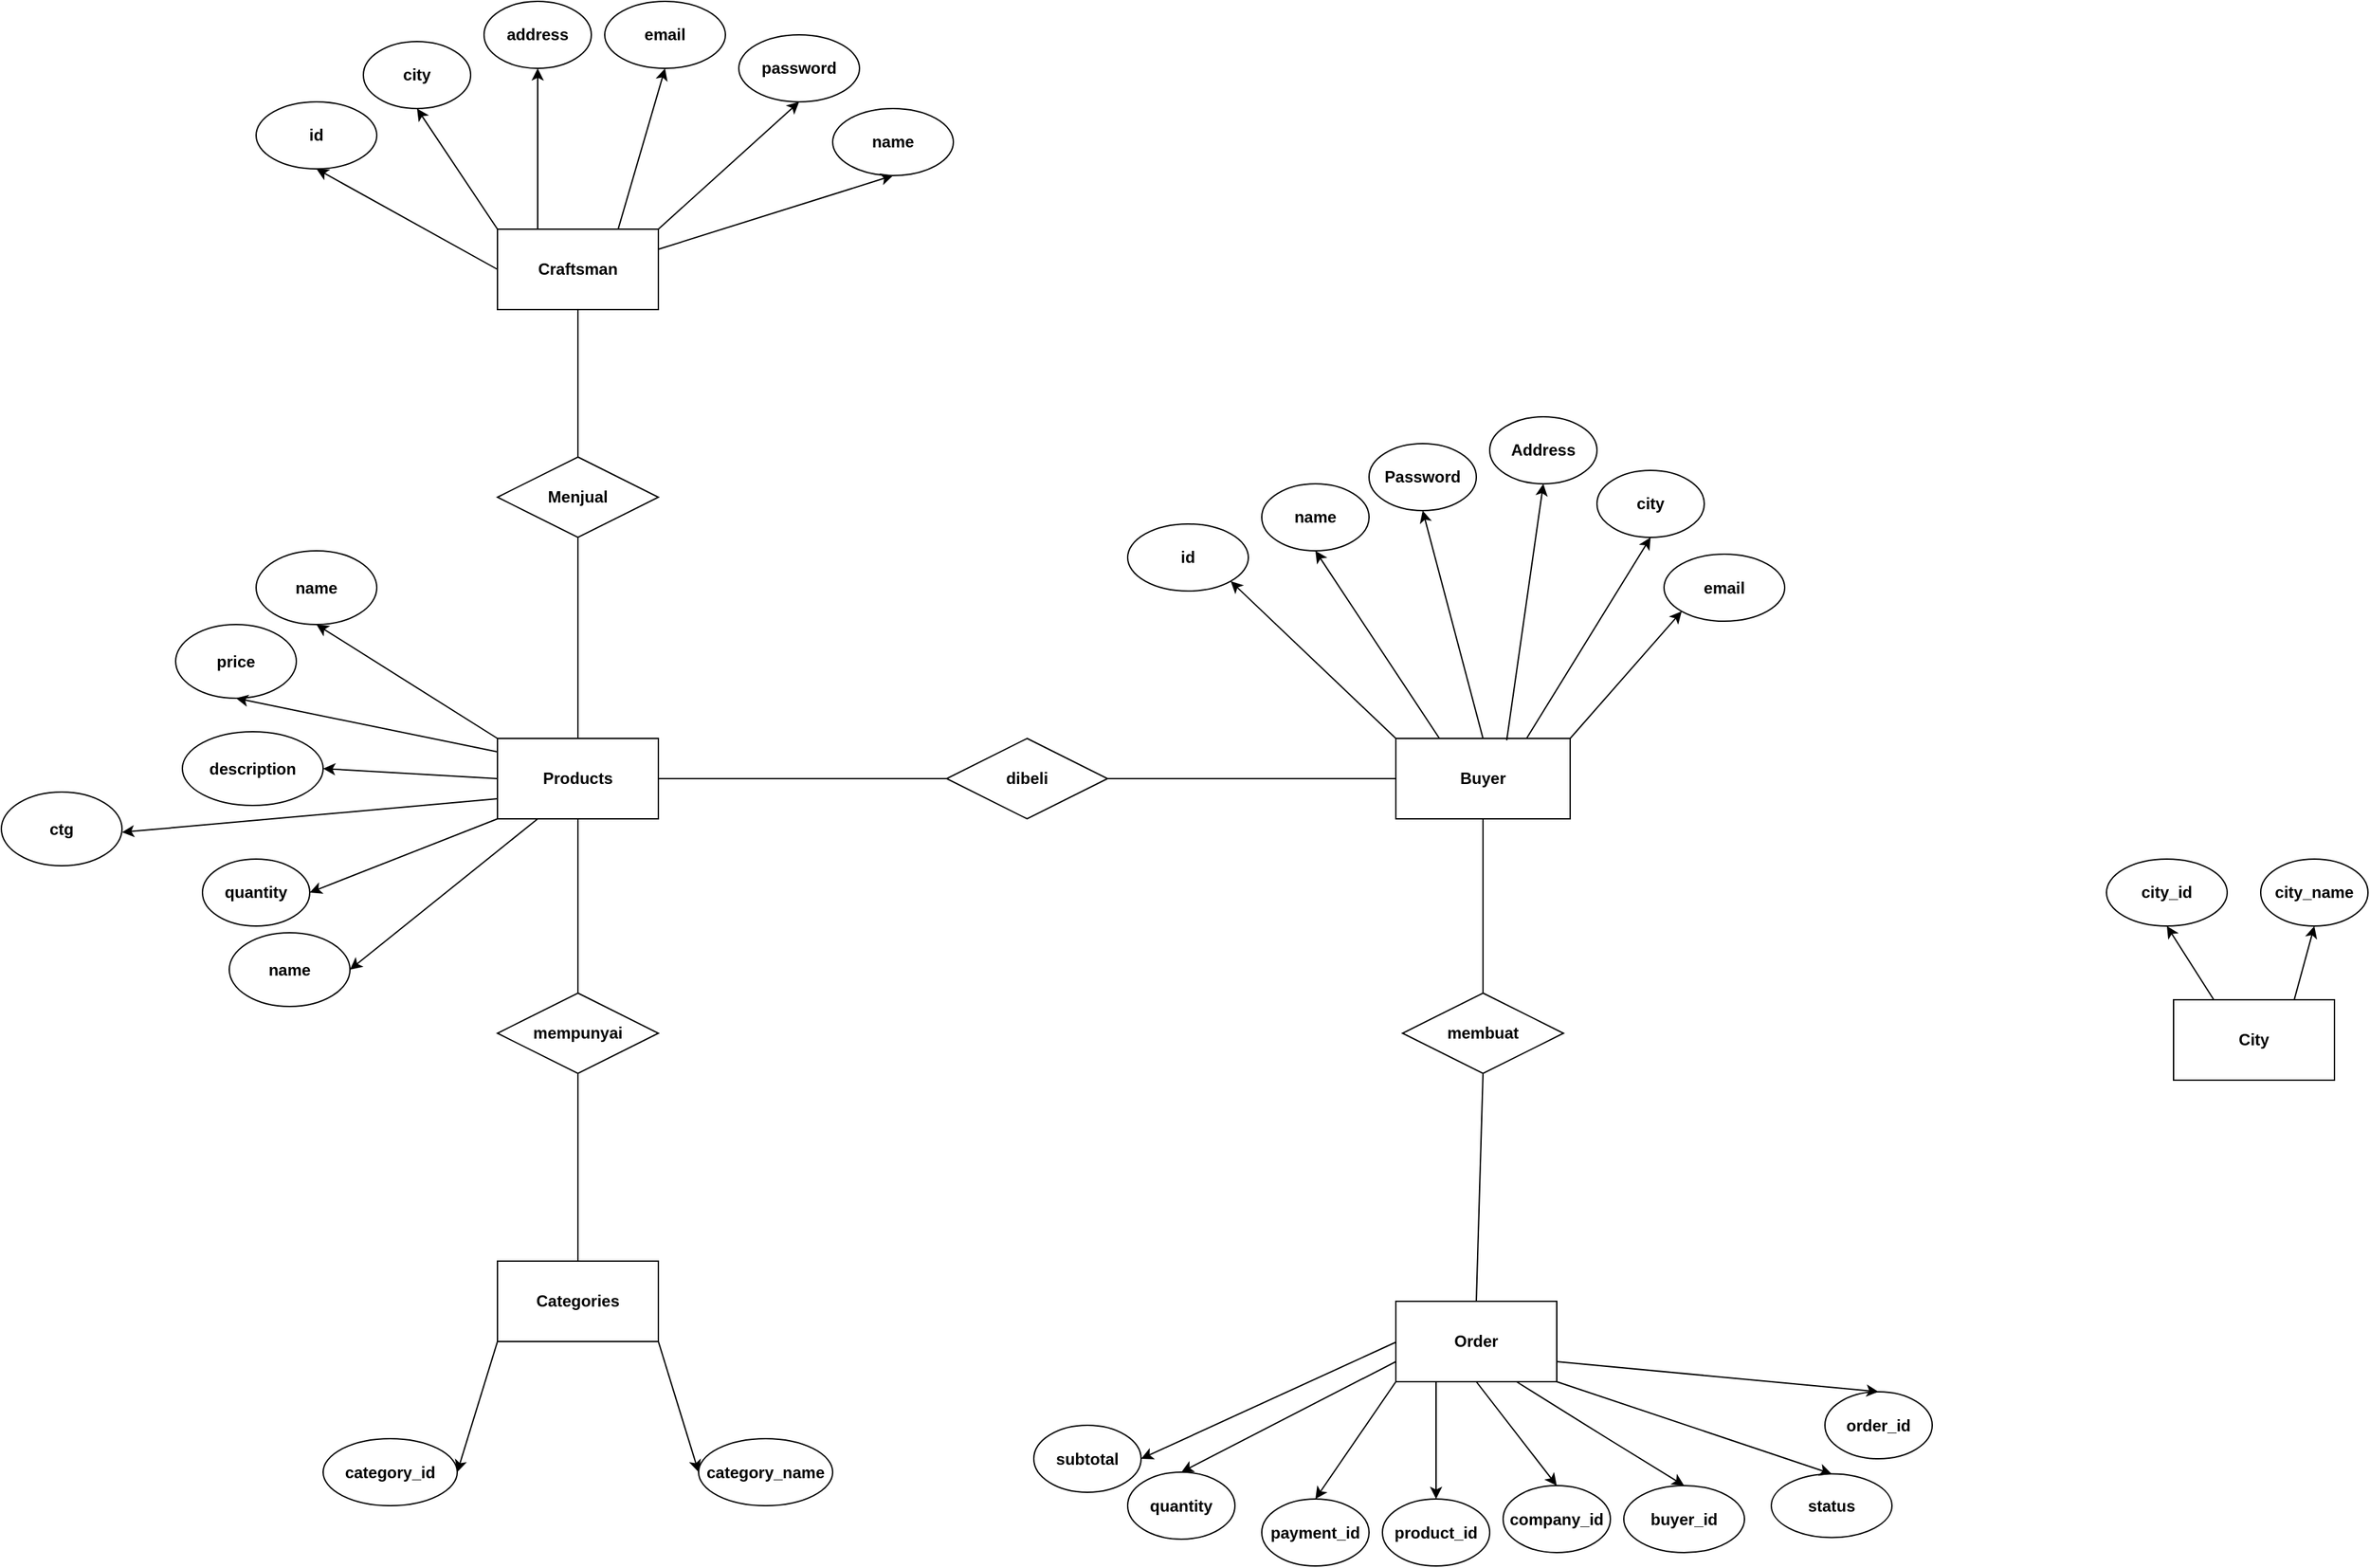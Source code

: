 <mxfile version="21.2.1" type="device" pages="2">
  <diagram id="R2lEEEUBdFMjLlhIrx00" name="Page-1">
    <mxGraphModel dx="2759" dy="1042" grid="1" gridSize="10" guides="1" tooltips="1" connect="1" arrows="1" fold="1" page="1" pageScale="1" pageWidth="850" pageHeight="1100" math="0" shadow="0" extFonts="Permanent Marker^https://fonts.googleapis.com/css?family=Permanent+Marker">
      <root>
        <mxCell id="0" />
        <mxCell id="1" parent="0" />
        <mxCell id="UsVu9b1M6252_gEReIe7-1" value="Buyer" style="rounded=0;whiteSpace=wrap;html=1;fontStyle=1" parent="1" vertex="1">
          <mxGeometry x="760" y="590" width="130" height="60" as="geometry" />
        </mxCell>
        <mxCell id="UsVu9b1M6252_gEReIe7-2" value="Craftsman" style="rounded=0;whiteSpace=wrap;html=1;fontStyle=1" parent="1" vertex="1">
          <mxGeometry x="90" y="210" width="120" height="60" as="geometry" />
        </mxCell>
        <mxCell id="UsVu9b1M6252_gEReIe7-3" value="Categories" style="rounded=0;whiteSpace=wrap;html=1;fontStyle=1" parent="1" vertex="1">
          <mxGeometry x="90" y="980" width="120" height="60" as="geometry" />
        </mxCell>
        <mxCell id="UsVu9b1M6252_gEReIe7-4" value="id" style="ellipse;whiteSpace=wrap;html=1;fontStyle=1" parent="1" vertex="1">
          <mxGeometry x="-90" y="115" width="90" height="50" as="geometry" />
        </mxCell>
        <mxCell id="UsVu9b1M6252_gEReIe7-5" value="city" style="ellipse;whiteSpace=wrap;html=1;fontStyle=1" parent="1" vertex="1">
          <mxGeometry x="-10" y="70" width="80" height="50" as="geometry" />
        </mxCell>
        <mxCell id="UsVu9b1M6252_gEReIe7-6" value="address" style="ellipse;whiteSpace=wrap;html=1;fontStyle=1" parent="1" vertex="1">
          <mxGeometry x="80" y="40" width="80" height="50" as="geometry" />
        </mxCell>
        <mxCell id="UsVu9b1M6252_gEReIe7-7" value="email" style="ellipse;whiteSpace=wrap;html=1;fontStyle=1" parent="1" vertex="1">
          <mxGeometry x="170" y="40" width="90" height="50" as="geometry" />
        </mxCell>
        <mxCell id="UsVu9b1M6252_gEReIe7-8" value="" style="endArrow=classic;html=1;exitX=0;exitY=0.5;exitDx=0;exitDy=0;entryX=0.5;entryY=1;entryDx=0;entryDy=0;fontStyle=1" parent="1" source="UsVu9b1M6252_gEReIe7-2" target="UsVu9b1M6252_gEReIe7-4" edge="1">
          <mxGeometry width="50" height="50" relative="1" as="geometry">
            <mxPoint x="410" y="330" as="sourcePoint" />
            <mxPoint x="460" y="280" as="targetPoint" />
          </mxGeometry>
        </mxCell>
        <mxCell id="UsVu9b1M6252_gEReIe7-10" value="" style="endArrow=classic;html=1;exitX=0;exitY=0;exitDx=0;exitDy=0;entryX=0.5;entryY=1;entryDx=0;entryDy=0;fontStyle=1" parent="1" source="UsVu9b1M6252_gEReIe7-2" target="UsVu9b1M6252_gEReIe7-5" edge="1">
          <mxGeometry width="50" height="50" relative="1" as="geometry">
            <mxPoint x="100" y="220" as="sourcePoint" />
            <mxPoint x="5" y="150" as="targetPoint" />
          </mxGeometry>
        </mxCell>
        <mxCell id="UsVu9b1M6252_gEReIe7-11" value="" style="endArrow=classic;html=1;exitX=0.75;exitY=0;exitDx=0;exitDy=0;entryX=0.5;entryY=1;entryDx=0;entryDy=0;fontStyle=1" parent="1" source="UsVu9b1M6252_gEReIe7-2" target="UsVu9b1M6252_gEReIe7-7" edge="1">
          <mxGeometry width="50" height="50" relative="1" as="geometry">
            <mxPoint x="130" y="220" as="sourcePoint" />
            <mxPoint x="110" y="130" as="targetPoint" />
          </mxGeometry>
        </mxCell>
        <mxCell id="UsVu9b1M6252_gEReIe7-12" value="" style="endArrow=classic;html=1;exitX=0.25;exitY=0;exitDx=0;exitDy=0;entryX=0.5;entryY=1;entryDx=0;entryDy=0;fontStyle=1" parent="1" source="UsVu9b1M6252_gEReIe7-2" target="UsVu9b1M6252_gEReIe7-6" edge="1">
          <mxGeometry width="50" height="50" relative="1" as="geometry">
            <mxPoint x="140" y="230" as="sourcePoint" />
            <mxPoint x="120" y="140" as="targetPoint" />
          </mxGeometry>
        </mxCell>
        <mxCell id="UsVu9b1M6252_gEReIe7-13" value="id" style="ellipse;whiteSpace=wrap;html=1;fontStyle=1" parent="1" vertex="1">
          <mxGeometry x="560" y="430" width="90" height="50" as="geometry" />
        </mxCell>
        <mxCell id="UsVu9b1M6252_gEReIe7-14" value="name" style="ellipse;whiteSpace=wrap;html=1;fontStyle=1" parent="1" vertex="1">
          <mxGeometry x="660" y="400" width="80" height="50" as="geometry" />
        </mxCell>
        <mxCell id="UsVu9b1M6252_gEReIe7-15" value="city" style="ellipse;whiteSpace=wrap;html=1;fontStyle=1" parent="1" vertex="1">
          <mxGeometry x="910" y="390" width="80" height="50" as="geometry" />
        </mxCell>
        <mxCell id="UsVu9b1M6252_gEReIe7-16" value="email" style="ellipse;whiteSpace=wrap;html=1;fontStyle=1" parent="1" vertex="1">
          <mxGeometry x="960" y="452.5" width="90" height="50" as="geometry" />
        </mxCell>
        <mxCell id="UsVu9b1M6252_gEReIe7-17" value="" style="endArrow=classic;html=1;exitX=1;exitY=0;exitDx=0;exitDy=0;entryX=0;entryY=1;entryDx=0;entryDy=0;fontStyle=1" parent="1" source="UsVu9b1M6252_gEReIe7-1" target="UsVu9b1M6252_gEReIe7-16" edge="1">
          <mxGeometry width="50" height="50" relative="1" as="geometry">
            <mxPoint x="620" y="650" as="sourcePoint" />
            <mxPoint x="670" y="600" as="targetPoint" />
          </mxGeometry>
        </mxCell>
        <mxCell id="UsVu9b1M6252_gEReIe7-18" value="" style="endArrow=classic;html=1;exitX=0.75;exitY=0;exitDx=0;exitDy=0;entryX=0.5;entryY=1;entryDx=0;entryDy=0;fontStyle=1" parent="1" source="UsVu9b1M6252_gEReIe7-1" target="UsVu9b1M6252_gEReIe7-15" edge="1">
          <mxGeometry width="50" height="50" relative="1" as="geometry">
            <mxPoint x="630" y="660" as="sourcePoint" />
            <mxPoint x="680" y="610" as="targetPoint" />
          </mxGeometry>
        </mxCell>
        <mxCell id="UsVu9b1M6252_gEReIe7-19" value="" style="endArrow=classic;html=1;exitX=0.25;exitY=0;exitDx=0;exitDy=0;entryX=0.5;entryY=1;entryDx=0;entryDy=0;fontStyle=1" parent="1" source="UsVu9b1M6252_gEReIe7-1" target="UsVu9b1M6252_gEReIe7-14" edge="1">
          <mxGeometry width="50" height="50" relative="1" as="geometry">
            <mxPoint x="640" y="670" as="sourcePoint" />
            <mxPoint x="690" y="620" as="targetPoint" />
          </mxGeometry>
        </mxCell>
        <mxCell id="UsVu9b1M6252_gEReIe7-20" value="" style="endArrow=classic;html=1;exitX=0;exitY=0;exitDx=0;exitDy=0;entryX=1;entryY=1;entryDx=0;entryDy=0;fontStyle=1" parent="1" source="UsVu9b1M6252_gEReIe7-1" target="UsVu9b1M6252_gEReIe7-13" edge="1">
          <mxGeometry width="50" height="50" relative="1" as="geometry">
            <mxPoint x="650" y="680" as="sourcePoint" />
            <mxPoint x="700" y="630" as="targetPoint" />
          </mxGeometry>
        </mxCell>
        <mxCell id="UsVu9b1M6252_gEReIe7-21" value="Menjual" style="rhombus;whiteSpace=wrap;html=1;fontStyle=1" parent="1" vertex="1">
          <mxGeometry x="90" y="380" width="120" height="60" as="geometry" />
        </mxCell>
        <mxCell id="UsVu9b1M6252_gEReIe7-22" value="Order" style="rounded=0;whiteSpace=wrap;html=1;fontStyle=1" parent="1" vertex="1">
          <mxGeometry x="760" y="1010" width="120" height="60" as="geometry" />
        </mxCell>
        <mxCell id="UsVu9b1M6252_gEReIe7-23" value="City" style="rounded=0;whiteSpace=wrap;html=1;fontStyle=1" parent="1" vertex="1">
          <mxGeometry x="1340" y="785" width="120" height="60" as="geometry" />
        </mxCell>
        <mxCell id="UsVu9b1M6252_gEReIe7-24" value="Products" style="rounded=0;whiteSpace=wrap;html=1;fontStyle=1" parent="1" vertex="1">
          <mxGeometry x="90" y="590" width="120" height="60" as="geometry" />
        </mxCell>
        <mxCell id="UsVu9b1M6252_gEReIe7-58" value="category_id" style="ellipse;whiteSpace=wrap;html=1;fontStyle=1" parent="1" vertex="1">
          <mxGeometry x="-40" y="1112.5" width="100" height="50" as="geometry" />
        </mxCell>
        <mxCell id="UsVu9b1M6252_gEReIe7-59" value="product_id" style="ellipse;whiteSpace=wrap;html=1;fontStyle=1" parent="1" vertex="1">
          <mxGeometry x="750" y="1157.5" width="80" height="50" as="geometry" />
        </mxCell>
        <mxCell id="UsVu9b1M6252_gEReIe7-60" value="status" style="ellipse;whiteSpace=wrap;html=1;fontStyle=1" parent="1" vertex="1">
          <mxGeometry x="1040" y="1138.75" width="90" height="47.5" as="geometry" />
        </mxCell>
        <mxCell id="UsVu9b1M6252_gEReIe7-62" value="" style="endArrow=classic;html=1;exitX=0;exitY=1;exitDx=0;exitDy=0;entryX=1;entryY=0.5;entryDx=0;entryDy=0;fontStyle=1" parent="1" source="UsVu9b1M6252_gEReIe7-3" target="UsVu9b1M6252_gEReIe7-58" edge="1">
          <mxGeometry width="50" height="50" relative="1" as="geometry">
            <mxPoint x="435" y="1312.5" as="sourcePoint" />
            <mxPoint x="320" y="1252.5" as="targetPoint" />
          </mxGeometry>
        </mxCell>
        <mxCell id="UsVu9b1M6252_gEReIe7-63" value="" style="endArrow=classic;html=1;exitX=1;exitY=1;exitDx=0;exitDy=0;entryX=0.5;entryY=0;entryDx=0;entryDy=0;fontStyle=1" parent="1" source="UsVu9b1M6252_gEReIe7-22" target="UsVu9b1M6252_gEReIe7-60" edge="1">
          <mxGeometry width="50" height="50" relative="1" as="geometry">
            <mxPoint x="440" y="1070" as="sourcePoint" />
            <mxPoint x="340" y="990" as="targetPoint" />
          </mxGeometry>
        </mxCell>
        <mxCell id="UsVu9b1M6252_gEReIe7-64" value="" style="endArrow=classic;html=1;exitX=0.25;exitY=1;exitDx=0;exitDy=0;entryX=0.5;entryY=0;entryDx=0;entryDy=0;fontStyle=1" parent="1" source="UsVu9b1M6252_gEReIe7-22" target="UsVu9b1M6252_gEReIe7-59" edge="1">
          <mxGeometry width="50" height="50" relative="1" as="geometry">
            <mxPoint x="410" y="1070" as="sourcePoint" />
            <mxPoint x="350" y="1000" as="targetPoint" />
          </mxGeometry>
        </mxCell>
        <mxCell id="UsVu9b1M6252_gEReIe7-65" value="city_id" style="ellipse;whiteSpace=wrap;html=1;fontStyle=1" parent="1" vertex="1">
          <mxGeometry x="1290" y="680" width="90" height="50" as="geometry" />
        </mxCell>
        <mxCell id="UsVu9b1M6252_gEReIe7-66" value="city_name" style="ellipse;whiteSpace=wrap;html=1;fontStyle=1" parent="1" vertex="1">
          <mxGeometry x="1405" y="680" width="80" height="50" as="geometry" />
        </mxCell>
        <mxCell id="UsVu9b1M6252_gEReIe7-67" value="quantity" style="ellipse;whiteSpace=wrap;html=1;fontStyle=1" parent="1" vertex="1">
          <mxGeometry x="-130" y="680" width="80" height="50" as="geometry" />
        </mxCell>
        <mxCell id="UsVu9b1M6252_gEReIe7-68" value="name" style="ellipse;whiteSpace=wrap;html=1;fontStyle=1" parent="1" vertex="1">
          <mxGeometry x="-90" y="450" width="90" height="55" as="geometry" />
        </mxCell>
        <mxCell id="UsVu9b1M6252_gEReIe7-69" value="" style="endArrow=classic;html=1;exitX=0.25;exitY=0;exitDx=0;exitDy=0;entryX=0.5;entryY=1;entryDx=0;entryDy=0;fontStyle=1" parent="1" source="UsVu9b1M6252_gEReIe7-23" target="UsVu9b1M6252_gEReIe7-65" edge="1">
          <mxGeometry width="50" height="50" relative="1" as="geometry">
            <mxPoint x="1560" y="1015" as="sourcePoint" />
            <mxPoint x="1930" y="1085" as="targetPoint" />
          </mxGeometry>
        </mxCell>
        <mxCell id="UsVu9b1M6252_gEReIe7-70" value="" style="endArrow=classic;html=1;exitX=0.75;exitY=0;exitDx=0;exitDy=0;entryX=0.5;entryY=1;entryDx=0;entryDy=0;fontStyle=1" parent="1" source="UsVu9b1M6252_gEReIe7-23" target="UsVu9b1M6252_gEReIe7-66" edge="1">
          <mxGeometry width="50" height="50" relative="1" as="geometry">
            <mxPoint x="1590" y="1015" as="sourcePoint" />
            <mxPoint x="1475" y="955" as="targetPoint" />
          </mxGeometry>
        </mxCell>
        <mxCell id="UsVu9b1M6252_gEReIe7-71" value="" style="endArrow=classic;html=1;exitX=0;exitY=0;exitDx=0;exitDy=0;entryX=0.5;entryY=1;entryDx=0;entryDy=0;fontStyle=1" parent="1" source="UsVu9b1M6252_gEReIe7-24" target="UsVu9b1M6252_gEReIe7-68" edge="1">
          <mxGeometry width="50" height="50" relative="1" as="geometry">
            <mxPoint x="135" y="580" as="sourcePoint" />
            <mxPoint x="35" y="500" as="targetPoint" />
          </mxGeometry>
        </mxCell>
        <mxCell id="UsVu9b1M6252_gEReIe7-72" value="" style="endArrow=classic;html=1;exitX=0;exitY=1;exitDx=0;exitDy=0;entryX=1;entryY=0.5;entryDx=0;entryDy=0;fontStyle=1" parent="1" source="UsVu9b1M6252_gEReIe7-24" target="UsVu9b1M6252_gEReIe7-67" edge="1">
          <mxGeometry width="50" height="50" relative="1" as="geometry">
            <mxPoint x="105" y="580" as="sourcePoint" />
            <mxPoint x="45" y="510" as="targetPoint" />
          </mxGeometry>
        </mxCell>
        <mxCell id="UsVu9b1M6252_gEReIe7-73" value="buyer_id" style="ellipse;whiteSpace=wrap;html=1;fontStyle=1" parent="1" vertex="1">
          <mxGeometry x="930" y="1147.5" width="90" height="50" as="geometry" />
        </mxCell>
        <mxCell id="UsVu9b1M6252_gEReIe7-74" value="company_id" style="ellipse;whiteSpace=wrap;html=1;fontStyle=1" parent="1" vertex="1">
          <mxGeometry x="840" y="1147.5" width="80" height="50" as="geometry" />
        </mxCell>
        <mxCell id="UsVu9b1M6252_gEReIe7-75" value="order_id" style="ellipse;whiteSpace=wrap;html=1;fontStyle=1" parent="1" vertex="1">
          <mxGeometry x="1080" y="1077.5" width="80" height="50" as="geometry" />
        </mxCell>
        <mxCell id="UsVu9b1M6252_gEReIe7-77" value="" style="endArrow=classic;html=1;exitX=0.75;exitY=1;exitDx=0;exitDy=0;entryX=0.5;entryY=0;entryDx=0;entryDy=0;fontStyle=1" parent="1" source="UsVu9b1M6252_gEReIe7-22" target="UsVu9b1M6252_gEReIe7-73" edge="1">
          <mxGeometry width="50" height="50" relative="1" as="geometry">
            <mxPoint x="900" y="930" as="sourcePoint" />
            <mxPoint x="1270" y="1000" as="targetPoint" />
            <Array as="points">
              <mxPoint x="910" y="1107.5" />
            </Array>
          </mxGeometry>
        </mxCell>
        <mxCell id="UsVu9b1M6252_gEReIe7-78" value="" style="endArrow=classic;html=1;exitX=0.5;exitY=1;exitDx=0;exitDy=0;entryX=0.5;entryY=0;entryDx=0;entryDy=0;fontStyle=1" parent="1" source="UsVu9b1M6252_gEReIe7-22" target="UsVu9b1M6252_gEReIe7-74" edge="1">
          <mxGeometry width="50" height="50" relative="1" as="geometry">
            <mxPoint x="800" y="1270" as="sourcePoint" />
            <mxPoint x="685" y="1210" as="targetPoint" />
          </mxGeometry>
        </mxCell>
        <mxCell id="UsVu9b1M6252_gEReIe7-80" value="" style="endArrow=classic;html=1;exitX=1;exitY=0.75;exitDx=0;exitDy=0;entryX=0.5;entryY=0;entryDx=0;entryDy=0;fontStyle=1" parent="1" source="UsVu9b1M6252_gEReIe7-22" target="UsVu9b1M6252_gEReIe7-75" edge="1">
          <mxGeometry width="50" height="50" relative="1" as="geometry">
            <mxPoint x="860" y="1270" as="sourcePoint" />
            <mxPoint x="800" y="1200" as="targetPoint" />
          </mxGeometry>
        </mxCell>
        <mxCell id="UsVu9b1M6252_gEReIe7-83" value="dibeli" style="rhombus;whiteSpace=wrap;html=1;fontStyle=1" parent="1" vertex="1">
          <mxGeometry x="425" y="590" width="120" height="60" as="geometry" />
        </mxCell>
        <mxCell id="UsVu9b1M6252_gEReIe7-85" value="description" style="ellipse;whiteSpace=wrap;html=1;fontStyle=1" parent="1" vertex="1">
          <mxGeometry x="-145" y="585" width="105" height="55" as="geometry" />
        </mxCell>
        <mxCell id="UsVu9b1M6252_gEReIe7-86" value="" style="endArrow=classic;html=1;exitX=0;exitY=0.5;exitDx=0;exitDy=0;entryX=1;entryY=0.5;entryDx=0;entryDy=0;fontStyle=1" parent="1" source="UsVu9b1M6252_gEReIe7-24" target="UsVu9b1M6252_gEReIe7-85" edge="1">
          <mxGeometry width="50" height="50" relative="1" as="geometry">
            <mxPoint x="90" y="555" as="sourcePoint" />
            <mxPoint x="-15" y="475" as="targetPoint" />
          </mxGeometry>
        </mxCell>
        <mxCell id="UsVu9b1M6252_gEReIe7-87" value="" style="endArrow=none;html=1;exitX=0.5;exitY=0;exitDx=0;exitDy=0;entryX=0.5;entryY=1;entryDx=0;entryDy=0;fontStyle=1" parent="1" source="UsVu9b1M6252_gEReIe7-21" target="UsVu9b1M6252_gEReIe7-2" edge="1">
          <mxGeometry width="50" height="50" relative="1" as="geometry">
            <mxPoint x="90" y="350" as="sourcePoint" />
            <mxPoint x="140" y="300" as="targetPoint" />
          </mxGeometry>
        </mxCell>
        <mxCell id="UsVu9b1M6252_gEReIe7-89" value="" style="endArrow=none;html=1;exitX=0.5;exitY=0;exitDx=0;exitDy=0;entryX=0.5;entryY=1;entryDx=0;entryDy=0;fontStyle=1" parent="1" source="UsVu9b1M6252_gEReIe7-24" target="UsVu9b1M6252_gEReIe7-21" edge="1">
          <mxGeometry width="50" height="50" relative="1" as="geometry">
            <mxPoint x="160" y="390" as="sourcePoint" />
            <mxPoint x="160" y="280" as="targetPoint" />
          </mxGeometry>
        </mxCell>
        <mxCell id="UsVu9b1M6252_gEReIe7-90" value="" style="endArrow=none;html=1;entryX=1;entryY=0.5;entryDx=0;entryDy=0;exitX=0;exitY=0.5;exitDx=0;exitDy=0;fontStyle=1" parent="1" source="UsVu9b1M6252_gEReIe7-1" target="UsVu9b1M6252_gEReIe7-83" edge="1">
          <mxGeometry width="50" height="50" relative="1" as="geometry">
            <mxPoint x="210" y="540" as="sourcePoint" />
            <mxPoint x="610" y="620" as="targetPoint" />
          </mxGeometry>
        </mxCell>
        <mxCell id="UsVu9b1M6252_gEReIe7-91" value="" style="endArrow=none;html=1;exitX=1;exitY=0.5;exitDx=0;exitDy=0;entryX=0;entryY=0.5;entryDx=0;entryDy=0;fontStyle=1" parent="1" source="UsVu9b1M6252_gEReIe7-24" target="UsVu9b1M6252_gEReIe7-83" edge="1">
          <mxGeometry width="50" height="50" relative="1" as="geometry">
            <mxPoint x="70" y="550" as="sourcePoint" />
            <mxPoint x="120" y="500" as="targetPoint" />
          </mxGeometry>
        </mxCell>
        <mxCell id="UsVu9b1M6252_gEReIe7-93" value="Address" style="ellipse;whiteSpace=wrap;html=1;fontStyle=1" parent="1" vertex="1">
          <mxGeometry x="830" y="350" width="80" height="50" as="geometry" />
        </mxCell>
        <mxCell id="UsVu9b1M6252_gEReIe7-94" value="" style="endArrow=classic;html=1;exitX=0.636;exitY=0.024;exitDx=0;exitDy=0;entryX=0.5;entryY=1;entryDx=0;entryDy=0;exitPerimeter=0;fontStyle=1" parent="1" source="UsVu9b1M6252_gEReIe7-1" target="UsVu9b1M6252_gEReIe7-93" edge="1">
          <mxGeometry width="50" height="50" relative="1" as="geometry">
            <mxPoint x="867.5" y="600" as="sourcePoint" />
            <mxPoint x="690" y="620" as="targetPoint" />
          </mxGeometry>
        </mxCell>
        <mxCell id="UsVu9b1M6252_gEReIe7-95" value="Password" style="ellipse;whiteSpace=wrap;html=1;fontStyle=1" parent="1" vertex="1">
          <mxGeometry x="740" y="370" width="80" height="50" as="geometry" />
        </mxCell>
        <mxCell id="UsVu9b1M6252_gEReIe7-96" value="" style="endArrow=classic;html=1;exitX=0.5;exitY=0;exitDx=0;exitDy=0;entryX=0.5;entryY=1;entryDx=0;entryDy=0;fontStyle=1" parent="1" source="UsVu9b1M6252_gEReIe7-1" target="UsVu9b1M6252_gEReIe7-95" edge="1">
          <mxGeometry width="50" height="50" relative="1" as="geometry">
            <mxPoint x="810" y="570" as="sourcePoint" />
            <mxPoint x="630" y="520" as="targetPoint" />
          </mxGeometry>
        </mxCell>
        <mxCell id="UsVu9b1M6252_gEReIe7-97" value="category_name" style="ellipse;whiteSpace=wrap;html=1;fontStyle=1" parent="1" vertex="1">
          <mxGeometry x="240" y="1112.5" width="100" height="50" as="geometry" />
        </mxCell>
        <mxCell id="UsVu9b1M6252_gEReIe7-98" value="" style="endArrow=classic;html=1;exitX=1;exitY=1;exitDx=0;exitDy=0;entryX=0;entryY=0.5;entryDx=0;entryDy=0;fontStyle=1" parent="1" source="UsVu9b1M6252_gEReIe7-3" target="UsVu9b1M6252_gEReIe7-97" edge="1">
          <mxGeometry width="50" height="50" relative="1" as="geometry">
            <mxPoint x="300" y="1007.5" as="sourcePoint" />
            <mxPoint x="405" y="917.5" as="targetPoint" />
          </mxGeometry>
        </mxCell>
        <mxCell id="UsVu9b1M6252_gEReIe7-99" value="price" style="ellipse;whiteSpace=wrap;html=1;fontStyle=1" parent="1" vertex="1">
          <mxGeometry x="-150" y="505" width="90" height="55" as="geometry" />
        </mxCell>
        <mxCell id="UsVu9b1M6252_gEReIe7-100" value="" style="endArrow=classic;html=1;entryX=0.5;entryY=1;entryDx=0;entryDy=0;fontStyle=1" parent="1" target="UsVu9b1M6252_gEReIe7-99" edge="1">
          <mxGeometry width="50" height="50" relative="1" as="geometry">
            <mxPoint x="90" y="600" as="sourcePoint" />
            <mxPoint x="45" y="510" as="targetPoint" />
          </mxGeometry>
        </mxCell>
        <mxCell id="UsVu9b1M6252_gEReIe7-101" value="name" style="ellipse;whiteSpace=wrap;html=1;fontStyle=1" parent="1" vertex="1">
          <mxGeometry x="-110" y="735" width="90" height="55" as="geometry" />
        </mxCell>
        <mxCell id="UsVu9b1M6252_gEReIe7-102" value="" style="endArrow=classic;html=1;exitX=0.25;exitY=1;exitDx=0;exitDy=0;entryX=1;entryY=0.5;entryDx=0;entryDy=0;fontStyle=1" parent="1" source="UsVu9b1M6252_gEReIe7-24" target="UsVu9b1M6252_gEReIe7-101" edge="1">
          <mxGeometry width="50" height="50" relative="1" as="geometry">
            <mxPoint x="70" y="840" as="sourcePoint" />
            <mxPoint x="15" y="750" as="targetPoint" />
          </mxGeometry>
        </mxCell>
        <mxCell id="UsVu9b1M6252_gEReIe7-103" value="ctg" style="ellipse;whiteSpace=wrap;html=1;fontStyle=1" parent="1" vertex="1">
          <mxGeometry x="-280" y="630" width="90" height="55" as="geometry" />
        </mxCell>
        <mxCell id="UsVu9b1M6252_gEReIe7-104" value="" style="endArrow=classic;html=1;exitX=0;exitY=0.75;exitDx=0;exitDy=0;fontStyle=1" parent="1" source="UsVu9b1M6252_gEReIe7-24" edge="1">
          <mxGeometry width="50" height="50" relative="1" as="geometry">
            <mxPoint x="100" y="600" as="sourcePoint" />
            <mxPoint x="-190" y="660" as="targetPoint" />
          </mxGeometry>
        </mxCell>
        <mxCell id="UsVu9b1M6252_gEReIe7-105" value="payment_id" style="ellipse;whiteSpace=wrap;html=1;fontStyle=1" parent="1" vertex="1">
          <mxGeometry x="660" y="1157.5" width="80" height="50" as="geometry" />
        </mxCell>
        <mxCell id="UsVu9b1M6252_gEReIe7-106" value="" style="endArrow=classic;html=1;entryX=0.5;entryY=0;entryDx=0;entryDy=0;exitX=0;exitY=1;exitDx=0;exitDy=0;fontStyle=1" parent="1" source="UsVu9b1M6252_gEReIe7-22" target="UsVu9b1M6252_gEReIe7-105" edge="1">
          <mxGeometry width="50" height="50" relative="1" as="geometry">
            <mxPoint x="760" y="1020" as="sourcePoint" />
            <mxPoint x="360" y="1010" as="targetPoint" />
          </mxGeometry>
        </mxCell>
        <mxCell id="UsVu9b1M6252_gEReIe7-107" value="quantity" style="ellipse;whiteSpace=wrap;html=1;fontStyle=1" parent="1" vertex="1">
          <mxGeometry x="560" y="1137.5" width="80" height="50" as="geometry" />
        </mxCell>
        <mxCell id="UsVu9b1M6252_gEReIe7-108" value="" style="endArrow=classic;html=1;entryX=0.5;entryY=0;entryDx=0;entryDy=0;exitX=0;exitY=0.75;exitDx=0;exitDy=0;fontStyle=1" parent="1" source="UsVu9b1M6252_gEReIe7-22" target="UsVu9b1M6252_gEReIe7-107" edge="1">
          <mxGeometry width="50" height="50" relative="1" as="geometry">
            <mxPoint x="760" y="1030" as="sourcePoint" />
            <mxPoint x="370" y="1020" as="targetPoint" />
          </mxGeometry>
        </mxCell>
        <mxCell id="UsVu9b1M6252_gEReIe7-109" value="subtotal" style="ellipse;whiteSpace=wrap;html=1;fontStyle=1" parent="1" vertex="1">
          <mxGeometry x="490" y="1102.5" width="80" height="50" as="geometry" />
        </mxCell>
        <mxCell id="UsVu9b1M6252_gEReIe7-110" value="" style="endArrow=classic;html=1;entryX=1;entryY=0.5;entryDx=0;entryDy=0;entryPerimeter=0;fontStyle=1" parent="1" target="UsVu9b1M6252_gEReIe7-109" edge="1">
          <mxGeometry width="50" height="50" relative="1" as="geometry">
            <mxPoint x="760" y="1040.5" as="sourcePoint" />
            <mxPoint x="380" y="1030" as="targetPoint" />
          </mxGeometry>
        </mxCell>
        <mxCell id="UsVu9b1M6252_gEReIe7-111" value="name" style="ellipse;whiteSpace=wrap;html=1;fontStyle=1" parent="1" vertex="1">
          <mxGeometry x="340" y="120" width="90" height="50" as="geometry" />
        </mxCell>
        <mxCell id="UsVu9b1M6252_gEReIe7-112" value="" style="endArrow=classic;html=1;exitX=1;exitY=0.25;exitDx=0;exitDy=0;entryX=0.5;entryY=1;entryDx=0;entryDy=0;fontStyle=1" parent="1" source="UsVu9b1M6252_gEReIe7-2" target="UsVu9b1M6252_gEReIe7-111" edge="1">
          <mxGeometry width="50" height="50" relative="1" as="geometry">
            <mxPoint x="190" y="220" as="sourcePoint" />
            <mxPoint x="120" y="140" as="targetPoint" />
          </mxGeometry>
        </mxCell>
        <mxCell id="UsVu9b1M6252_gEReIe7-113" value="password" style="ellipse;whiteSpace=wrap;html=1;fontStyle=1" parent="1" vertex="1">
          <mxGeometry x="270" y="65" width="90" height="50" as="geometry" />
        </mxCell>
        <mxCell id="UsVu9b1M6252_gEReIe7-114" value="" style="endArrow=classic;html=1;exitX=1;exitY=0;exitDx=0;exitDy=0;entryX=0.5;entryY=1;entryDx=0;entryDy=0;fontStyle=1" parent="1" source="UsVu9b1M6252_gEReIe7-2" target="UsVu9b1M6252_gEReIe7-113" edge="1">
          <mxGeometry width="50" height="50" relative="1" as="geometry">
            <mxPoint x="290" y="215" as="sourcePoint" />
            <mxPoint x="210" y="155" as="targetPoint" />
          </mxGeometry>
        </mxCell>
        <mxCell id="UsVu9b1M6252_gEReIe7-116" value="" style="endArrow=none;html=1;exitX=0.5;exitY=0;exitDx=0;exitDy=0;entryX=0.5;entryY=1;entryDx=0;entryDy=0;fontStyle=1" parent="1" source="UsVu9b1M6252_gEReIe7-3" target="UsVu9b1M6252_gEReIe7-117" edge="1">
          <mxGeometry width="50" height="50" relative="1" as="geometry">
            <mxPoint x="160" y="600" as="sourcePoint" />
            <mxPoint x="150" y="850" as="targetPoint" />
          </mxGeometry>
        </mxCell>
        <mxCell id="UsVu9b1M6252_gEReIe7-117" value="mempunyai" style="rhombus;whiteSpace=wrap;html=1;fontStyle=1" parent="1" vertex="1">
          <mxGeometry x="90" y="780" width="120" height="60" as="geometry" />
        </mxCell>
        <mxCell id="UsVu9b1M6252_gEReIe7-118" value="" style="endArrow=none;html=1;exitX=0.5;exitY=0;exitDx=0;exitDy=0;entryX=0.5;entryY=1;entryDx=0;entryDy=0;fontStyle=1" parent="1" source="UsVu9b1M6252_gEReIe7-117" target="UsVu9b1M6252_gEReIe7-24" edge="1">
          <mxGeometry width="50" height="50" relative="1" as="geometry">
            <mxPoint x="160" y="990" as="sourcePoint" />
            <mxPoint x="160" y="850" as="targetPoint" />
          </mxGeometry>
        </mxCell>
        <mxCell id="UsVu9b1M6252_gEReIe7-119" value="membuat" style="rhombus;whiteSpace=wrap;html=1;fontStyle=1" parent="1" vertex="1">
          <mxGeometry x="765" y="780" width="120" height="60" as="geometry" />
        </mxCell>
        <mxCell id="UsVu9b1M6252_gEReIe7-120" value="" style="endArrow=none;html=1;exitX=0.5;exitY=0;exitDx=0;exitDy=0;entryX=0.5;entryY=1;entryDx=0;entryDy=0;fontStyle=1" parent="1" source="UsVu9b1M6252_gEReIe7-119" target="UsVu9b1M6252_gEReIe7-1" edge="1">
          <mxGeometry width="50" height="50" relative="1" as="geometry">
            <mxPoint x="310" y="600" as="sourcePoint" />
            <mxPoint x="310" y="450" as="targetPoint" />
          </mxGeometry>
        </mxCell>
        <mxCell id="UsVu9b1M6252_gEReIe7-121" value="" style="endArrow=none;html=1;entryX=0.5;entryY=1;entryDx=0;entryDy=0;exitX=0.5;exitY=0;exitDx=0;exitDy=0;fontStyle=1" parent="1" source="UsVu9b1M6252_gEReIe7-22" target="UsVu9b1M6252_gEReIe7-119" edge="1">
          <mxGeometry width="50" height="50" relative="1" as="geometry">
            <mxPoint x="770" y="630" as="sourcePoint" />
            <mxPoint x="470" y="630" as="targetPoint" />
          </mxGeometry>
        </mxCell>
      </root>
    </mxGraphModel>
  </diagram>
  <diagram name="Copy of Page-1" id="gRyyfrlhP9nJFZOAsIyS">
    <mxGraphModel dx="3410" dy="1460" grid="1" gridSize="10" guides="1" tooltips="1" connect="1" arrows="1" fold="1" page="1" pageScale="1" pageWidth="850" pageHeight="1100" math="0" shadow="0" extFonts="Permanent Marker^https://fonts.googleapis.com/css?family=Permanent+Marker">
      <root>
        <mxCell id="FTixMd0hW5arpMdyL_Ps-0" />
        <mxCell id="FTixMd0hW5arpMdyL_Ps-1" parent="FTixMd0hW5arpMdyL_Ps-0" />
        <mxCell id="FTixMd0hW5arpMdyL_Ps-2" value="Buyer" style="rounded=0;whiteSpace=wrap;html=1;" vertex="1" parent="FTixMd0hW5arpMdyL_Ps-1">
          <mxGeometry x="760" y="590" width="130" height="60" as="geometry" />
        </mxCell>
        <mxCell id="FTixMd0hW5arpMdyL_Ps-3" value="Craftsman" style="rounded=0;whiteSpace=wrap;html=1;" vertex="1" parent="FTixMd0hW5arpMdyL_Ps-1">
          <mxGeometry x="90" y="210" width="120" height="60" as="geometry" />
        </mxCell>
        <mxCell id="FTixMd0hW5arpMdyL_Ps-4" value="Categories" style="rounded=0;whiteSpace=wrap;html=1;" vertex="1" parent="FTixMd0hW5arpMdyL_Ps-1">
          <mxGeometry x="90" y="980" width="120" height="60" as="geometry" />
        </mxCell>
        <mxCell id="FTixMd0hW5arpMdyL_Ps-5" value="id" style="ellipse;whiteSpace=wrap;html=1;" vertex="1" parent="FTixMd0hW5arpMdyL_Ps-1">
          <mxGeometry x="-90" y="115" width="90" height="50" as="geometry" />
        </mxCell>
        <mxCell id="FTixMd0hW5arpMdyL_Ps-6" value="city" style="ellipse;whiteSpace=wrap;html=1;" vertex="1" parent="FTixMd0hW5arpMdyL_Ps-1">
          <mxGeometry x="-10" y="70" width="80" height="50" as="geometry" />
        </mxCell>
        <mxCell id="FTixMd0hW5arpMdyL_Ps-7" value="address" style="ellipse;whiteSpace=wrap;html=1;" vertex="1" parent="FTixMd0hW5arpMdyL_Ps-1">
          <mxGeometry x="80" y="40" width="80" height="50" as="geometry" />
        </mxCell>
        <mxCell id="FTixMd0hW5arpMdyL_Ps-8" value="email" style="ellipse;whiteSpace=wrap;html=1;" vertex="1" parent="FTixMd0hW5arpMdyL_Ps-1">
          <mxGeometry x="170" y="40" width="90" height="50" as="geometry" />
        </mxCell>
        <mxCell id="FTixMd0hW5arpMdyL_Ps-9" value="" style="endArrow=classic;html=1;exitX=0;exitY=0.5;exitDx=0;exitDy=0;entryX=0.5;entryY=1;entryDx=0;entryDy=0;" edge="1" parent="FTixMd0hW5arpMdyL_Ps-1" source="FTixMd0hW5arpMdyL_Ps-3" target="FTixMd0hW5arpMdyL_Ps-5">
          <mxGeometry width="50" height="50" relative="1" as="geometry">
            <mxPoint x="410" y="330" as="sourcePoint" />
            <mxPoint x="460" y="280" as="targetPoint" />
          </mxGeometry>
        </mxCell>
        <mxCell id="FTixMd0hW5arpMdyL_Ps-10" value="" style="endArrow=classic;html=1;exitX=0;exitY=0;exitDx=0;exitDy=0;entryX=0.5;entryY=1;entryDx=0;entryDy=0;" edge="1" parent="FTixMd0hW5arpMdyL_Ps-1" source="FTixMd0hW5arpMdyL_Ps-3" target="FTixMd0hW5arpMdyL_Ps-6">
          <mxGeometry width="50" height="50" relative="1" as="geometry">
            <mxPoint x="100" y="220" as="sourcePoint" />
            <mxPoint x="5" y="150" as="targetPoint" />
          </mxGeometry>
        </mxCell>
        <mxCell id="FTixMd0hW5arpMdyL_Ps-11" value="" style="endArrow=classic;html=1;exitX=0.75;exitY=0;exitDx=0;exitDy=0;entryX=0.5;entryY=1;entryDx=0;entryDy=0;" edge="1" parent="FTixMd0hW5arpMdyL_Ps-1" source="FTixMd0hW5arpMdyL_Ps-3" target="FTixMd0hW5arpMdyL_Ps-8">
          <mxGeometry width="50" height="50" relative="1" as="geometry">
            <mxPoint x="130" y="220" as="sourcePoint" />
            <mxPoint x="110" y="130" as="targetPoint" />
          </mxGeometry>
        </mxCell>
        <mxCell id="FTixMd0hW5arpMdyL_Ps-12" value="" style="endArrow=classic;html=1;exitX=0.25;exitY=0;exitDx=0;exitDy=0;entryX=0.5;entryY=1;entryDx=0;entryDy=0;" edge="1" parent="FTixMd0hW5arpMdyL_Ps-1" source="FTixMd0hW5arpMdyL_Ps-3" target="FTixMd0hW5arpMdyL_Ps-7">
          <mxGeometry width="50" height="50" relative="1" as="geometry">
            <mxPoint x="140" y="230" as="sourcePoint" />
            <mxPoint x="120" y="140" as="targetPoint" />
          </mxGeometry>
        </mxCell>
        <mxCell id="FTixMd0hW5arpMdyL_Ps-13" value="id" style="ellipse;whiteSpace=wrap;html=1;" vertex="1" parent="FTixMd0hW5arpMdyL_Ps-1">
          <mxGeometry x="560" y="430" width="90" height="50" as="geometry" />
        </mxCell>
        <mxCell id="FTixMd0hW5arpMdyL_Ps-14" value="name" style="ellipse;whiteSpace=wrap;html=1;" vertex="1" parent="FTixMd0hW5arpMdyL_Ps-1">
          <mxGeometry x="660" y="400" width="80" height="50" as="geometry" />
        </mxCell>
        <mxCell id="FTixMd0hW5arpMdyL_Ps-15" value="city" style="ellipse;whiteSpace=wrap;html=1;" vertex="1" parent="FTixMd0hW5arpMdyL_Ps-1">
          <mxGeometry x="910" y="390" width="80" height="50" as="geometry" />
        </mxCell>
        <mxCell id="FTixMd0hW5arpMdyL_Ps-16" value="email" style="ellipse;whiteSpace=wrap;html=1;" vertex="1" parent="FTixMd0hW5arpMdyL_Ps-1">
          <mxGeometry x="960" y="452.5" width="90" height="50" as="geometry" />
        </mxCell>
        <mxCell id="FTixMd0hW5arpMdyL_Ps-17" value="" style="endArrow=classic;html=1;exitX=1;exitY=0;exitDx=0;exitDy=0;entryX=0;entryY=1;entryDx=0;entryDy=0;" edge="1" parent="FTixMd0hW5arpMdyL_Ps-1" source="FTixMd0hW5arpMdyL_Ps-2" target="FTixMd0hW5arpMdyL_Ps-16">
          <mxGeometry width="50" height="50" relative="1" as="geometry">
            <mxPoint x="620" y="650" as="sourcePoint" />
            <mxPoint x="670" y="600" as="targetPoint" />
          </mxGeometry>
        </mxCell>
        <mxCell id="FTixMd0hW5arpMdyL_Ps-18" value="" style="endArrow=classic;html=1;exitX=0.75;exitY=0;exitDx=0;exitDy=0;entryX=0.5;entryY=1;entryDx=0;entryDy=0;" edge="1" parent="FTixMd0hW5arpMdyL_Ps-1" source="FTixMd0hW5arpMdyL_Ps-2" target="FTixMd0hW5arpMdyL_Ps-15">
          <mxGeometry width="50" height="50" relative="1" as="geometry">
            <mxPoint x="630" y="660" as="sourcePoint" />
            <mxPoint x="680" y="610" as="targetPoint" />
          </mxGeometry>
        </mxCell>
        <mxCell id="FTixMd0hW5arpMdyL_Ps-19" value="" style="endArrow=classic;html=1;exitX=0.25;exitY=0;exitDx=0;exitDy=0;entryX=0.5;entryY=1;entryDx=0;entryDy=0;" edge="1" parent="FTixMd0hW5arpMdyL_Ps-1" source="FTixMd0hW5arpMdyL_Ps-2" target="FTixMd0hW5arpMdyL_Ps-14">
          <mxGeometry width="50" height="50" relative="1" as="geometry">
            <mxPoint x="640" y="670" as="sourcePoint" />
            <mxPoint x="690" y="620" as="targetPoint" />
          </mxGeometry>
        </mxCell>
        <mxCell id="FTixMd0hW5arpMdyL_Ps-20" value="" style="endArrow=classic;html=1;exitX=0;exitY=0;exitDx=0;exitDy=0;entryX=1;entryY=1;entryDx=0;entryDy=0;" edge="1" parent="FTixMd0hW5arpMdyL_Ps-1" source="FTixMd0hW5arpMdyL_Ps-2" target="FTixMd0hW5arpMdyL_Ps-13">
          <mxGeometry width="50" height="50" relative="1" as="geometry">
            <mxPoint x="650" y="680" as="sourcePoint" />
            <mxPoint x="700" y="630" as="targetPoint" />
          </mxGeometry>
        </mxCell>
        <mxCell id="FTixMd0hW5arpMdyL_Ps-21" value="Menjual" style="rhombus;whiteSpace=wrap;html=1;" vertex="1" parent="FTixMd0hW5arpMdyL_Ps-1">
          <mxGeometry x="90" y="380" width="120" height="60" as="geometry" />
        </mxCell>
        <mxCell id="FTixMd0hW5arpMdyL_Ps-22" value="Order" style="rounded=0;whiteSpace=wrap;html=1;" vertex="1" parent="FTixMd0hW5arpMdyL_Ps-1">
          <mxGeometry x="760" y="1010" width="120" height="60" as="geometry" />
        </mxCell>
        <mxCell id="FTixMd0hW5arpMdyL_Ps-23" value="City" style="rounded=0;whiteSpace=wrap;html=1;" vertex="1" parent="FTixMd0hW5arpMdyL_Ps-1">
          <mxGeometry x="1340" y="785" width="120" height="60" as="geometry" />
        </mxCell>
        <mxCell id="FTixMd0hW5arpMdyL_Ps-24" value="Products" style="rounded=0;whiteSpace=wrap;html=1;" vertex="1" parent="FTixMd0hW5arpMdyL_Ps-1">
          <mxGeometry x="90" y="590" width="120" height="60" as="geometry" />
        </mxCell>
        <mxCell id="FTixMd0hW5arpMdyL_Ps-25" value="category_id" style="ellipse;whiteSpace=wrap;html=1;" vertex="1" parent="FTixMd0hW5arpMdyL_Ps-1">
          <mxGeometry x="-40" y="1112.5" width="100" height="50" as="geometry" />
        </mxCell>
        <mxCell id="FTixMd0hW5arpMdyL_Ps-26" value="product_id" style="ellipse;whiteSpace=wrap;html=1;" vertex="1" parent="FTixMd0hW5arpMdyL_Ps-1">
          <mxGeometry x="750" y="1157.5" width="80" height="50" as="geometry" />
        </mxCell>
        <mxCell id="FTixMd0hW5arpMdyL_Ps-27" value="status" style="ellipse;whiteSpace=wrap;html=1;" vertex="1" parent="FTixMd0hW5arpMdyL_Ps-1">
          <mxGeometry x="1040" y="1138.75" width="90" height="47.5" as="geometry" />
        </mxCell>
        <mxCell id="FTixMd0hW5arpMdyL_Ps-28" value="" style="endArrow=classic;html=1;exitX=0;exitY=1;exitDx=0;exitDy=0;entryX=1;entryY=0.5;entryDx=0;entryDy=0;" edge="1" parent="FTixMd0hW5arpMdyL_Ps-1" source="FTixMd0hW5arpMdyL_Ps-4" target="FTixMd0hW5arpMdyL_Ps-25">
          <mxGeometry width="50" height="50" relative="1" as="geometry">
            <mxPoint x="435" y="1312.5" as="sourcePoint" />
            <mxPoint x="320" y="1252.5" as="targetPoint" />
          </mxGeometry>
        </mxCell>
        <mxCell id="FTixMd0hW5arpMdyL_Ps-29" value="" style="endArrow=classic;html=1;exitX=1;exitY=1;exitDx=0;exitDy=0;entryX=0.5;entryY=0;entryDx=0;entryDy=0;" edge="1" parent="FTixMd0hW5arpMdyL_Ps-1" source="FTixMd0hW5arpMdyL_Ps-22" target="FTixMd0hW5arpMdyL_Ps-27">
          <mxGeometry width="50" height="50" relative="1" as="geometry">
            <mxPoint x="440" y="1070" as="sourcePoint" />
            <mxPoint x="340" y="990" as="targetPoint" />
          </mxGeometry>
        </mxCell>
        <mxCell id="FTixMd0hW5arpMdyL_Ps-30" value="" style="endArrow=classic;html=1;exitX=0.25;exitY=1;exitDx=0;exitDy=0;entryX=0.5;entryY=0;entryDx=0;entryDy=0;" edge="1" parent="FTixMd0hW5arpMdyL_Ps-1" source="FTixMd0hW5arpMdyL_Ps-22" target="FTixMd0hW5arpMdyL_Ps-26">
          <mxGeometry width="50" height="50" relative="1" as="geometry">
            <mxPoint x="410" y="1070" as="sourcePoint" />
            <mxPoint x="350" y="1000" as="targetPoint" />
          </mxGeometry>
        </mxCell>
        <mxCell id="FTixMd0hW5arpMdyL_Ps-31" value="city_id" style="ellipse;whiteSpace=wrap;html=1;" vertex="1" parent="FTixMd0hW5arpMdyL_Ps-1">
          <mxGeometry x="1290" y="680" width="90" height="50" as="geometry" />
        </mxCell>
        <mxCell id="FTixMd0hW5arpMdyL_Ps-32" value="city_name" style="ellipse;whiteSpace=wrap;html=1;" vertex="1" parent="FTixMd0hW5arpMdyL_Ps-1">
          <mxGeometry x="1405" y="680" width="80" height="50" as="geometry" />
        </mxCell>
        <mxCell id="FTixMd0hW5arpMdyL_Ps-33" value="quantity" style="ellipse;whiteSpace=wrap;html=1;" vertex="1" parent="FTixMd0hW5arpMdyL_Ps-1">
          <mxGeometry x="-130" y="680" width="80" height="50" as="geometry" />
        </mxCell>
        <mxCell id="FTixMd0hW5arpMdyL_Ps-34" value="name" style="ellipse;whiteSpace=wrap;html=1;" vertex="1" parent="FTixMd0hW5arpMdyL_Ps-1">
          <mxGeometry x="-90" y="450" width="90" height="55" as="geometry" />
        </mxCell>
        <mxCell id="FTixMd0hW5arpMdyL_Ps-35" value="" style="endArrow=classic;html=1;exitX=0.25;exitY=0;exitDx=0;exitDy=0;entryX=0.5;entryY=1;entryDx=0;entryDy=0;" edge="1" parent="FTixMd0hW5arpMdyL_Ps-1" source="FTixMd0hW5arpMdyL_Ps-23" target="FTixMd0hW5arpMdyL_Ps-31">
          <mxGeometry width="50" height="50" relative="1" as="geometry">
            <mxPoint x="1560" y="1015" as="sourcePoint" />
            <mxPoint x="1930" y="1085" as="targetPoint" />
          </mxGeometry>
        </mxCell>
        <mxCell id="FTixMd0hW5arpMdyL_Ps-36" value="" style="endArrow=classic;html=1;exitX=0.75;exitY=0;exitDx=0;exitDy=0;entryX=0.5;entryY=1;entryDx=0;entryDy=0;" edge="1" parent="FTixMd0hW5arpMdyL_Ps-1" source="FTixMd0hW5arpMdyL_Ps-23" target="FTixMd0hW5arpMdyL_Ps-32">
          <mxGeometry width="50" height="50" relative="1" as="geometry">
            <mxPoint x="1590" y="1015" as="sourcePoint" />
            <mxPoint x="1475" y="955" as="targetPoint" />
          </mxGeometry>
        </mxCell>
        <mxCell id="FTixMd0hW5arpMdyL_Ps-37" value="" style="endArrow=classic;html=1;exitX=0;exitY=0;exitDx=0;exitDy=0;entryX=0.5;entryY=1;entryDx=0;entryDy=0;" edge="1" parent="FTixMd0hW5arpMdyL_Ps-1" source="FTixMd0hW5arpMdyL_Ps-24" target="FTixMd0hW5arpMdyL_Ps-34">
          <mxGeometry width="50" height="50" relative="1" as="geometry">
            <mxPoint x="135" y="580" as="sourcePoint" />
            <mxPoint x="35" y="500" as="targetPoint" />
          </mxGeometry>
        </mxCell>
        <mxCell id="FTixMd0hW5arpMdyL_Ps-38" value="" style="endArrow=classic;html=1;exitX=0;exitY=1;exitDx=0;exitDy=0;entryX=1;entryY=0.5;entryDx=0;entryDy=0;" edge="1" parent="FTixMd0hW5arpMdyL_Ps-1" source="FTixMd0hW5arpMdyL_Ps-24" target="FTixMd0hW5arpMdyL_Ps-33">
          <mxGeometry width="50" height="50" relative="1" as="geometry">
            <mxPoint x="105" y="580" as="sourcePoint" />
            <mxPoint x="45" y="510" as="targetPoint" />
          </mxGeometry>
        </mxCell>
        <mxCell id="FTixMd0hW5arpMdyL_Ps-39" value="buyer_id" style="ellipse;whiteSpace=wrap;html=1;" vertex="1" parent="FTixMd0hW5arpMdyL_Ps-1">
          <mxGeometry x="930" y="1147.5" width="90" height="50" as="geometry" />
        </mxCell>
        <mxCell id="FTixMd0hW5arpMdyL_Ps-40" value="company_id" style="ellipse;whiteSpace=wrap;html=1;" vertex="1" parent="FTixMd0hW5arpMdyL_Ps-1">
          <mxGeometry x="840" y="1147.5" width="80" height="50" as="geometry" />
        </mxCell>
        <mxCell id="FTixMd0hW5arpMdyL_Ps-41" value="order_id" style="ellipse;whiteSpace=wrap;html=1;" vertex="1" parent="FTixMd0hW5arpMdyL_Ps-1">
          <mxGeometry x="1080" y="1077.5" width="80" height="50" as="geometry" />
        </mxCell>
        <mxCell id="FTixMd0hW5arpMdyL_Ps-42" value="" style="endArrow=classic;html=1;exitX=0.75;exitY=1;exitDx=0;exitDy=0;entryX=0.5;entryY=0;entryDx=0;entryDy=0;" edge="1" parent="FTixMd0hW5arpMdyL_Ps-1" source="FTixMd0hW5arpMdyL_Ps-22" target="FTixMd0hW5arpMdyL_Ps-39">
          <mxGeometry width="50" height="50" relative="1" as="geometry">
            <mxPoint x="900" y="930" as="sourcePoint" />
            <mxPoint x="1270" y="1000" as="targetPoint" />
            <Array as="points">
              <mxPoint x="910" y="1107.5" />
            </Array>
          </mxGeometry>
        </mxCell>
        <mxCell id="FTixMd0hW5arpMdyL_Ps-43" value="" style="endArrow=classic;html=1;exitX=0.5;exitY=1;exitDx=0;exitDy=0;entryX=0.5;entryY=0;entryDx=0;entryDy=0;" edge="1" parent="FTixMd0hW5arpMdyL_Ps-1" source="FTixMd0hW5arpMdyL_Ps-22" target="FTixMd0hW5arpMdyL_Ps-40">
          <mxGeometry width="50" height="50" relative="1" as="geometry">
            <mxPoint x="800" y="1270" as="sourcePoint" />
            <mxPoint x="685" y="1210" as="targetPoint" />
          </mxGeometry>
        </mxCell>
        <mxCell id="FTixMd0hW5arpMdyL_Ps-44" value="" style="endArrow=classic;html=1;exitX=1;exitY=0.75;exitDx=0;exitDy=0;entryX=0.5;entryY=0;entryDx=0;entryDy=0;" edge="1" parent="FTixMd0hW5arpMdyL_Ps-1" source="FTixMd0hW5arpMdyL_Ps-22" target="FTixMd0hW5arpMdyL_Ps-41">
          <mxGeometry width="50" height="50" relative="1" as="geometry">
            <mxPoint x="860" y="1270" as="sourcePoint" />
            <mxPoint x="800" y="1200" as="targetPoint" />
          </mxGeometry>
        </mxCell>
        <mxCell id="FTixMd0hW5arpMdyL_Ps-45" value="Menjual" style="rhombus;whiteSpace=wrap;html=1;" vertex="1" parent="FTixMd0hW5arpMdyL_Ps-1">
          <mxGeometry x="-535" y="50" width="120" height="60" as="geometry" />
        </mxCell>
        <mxCell id="FTixMd0hW5arpMdyL_Ps-46" value="Menjual" style="rhombus;whiteSpace=wrap;html=1;" vertex="1" parent="FTixMd0hW5arpMdyL_Ps-1">
          <mxGeometry x="-720" y="110" width="120" height="60" as="geometry" />
        </mxCell>
        <mxCell id="FTixMd0hW5arpMdyL_Ps-47" value="dibeli" style="rhombus;whiteSpace=wrap;html=1;" vertex="1" parent="FTixMd0hW5arpMdyL_Ps-1">
          <mxGeometry x="425" y="590" width="120" height="60" as="geometry" />
        </mxCell>
        <mxCell id="FTixMd0hW5arpMdyL_Ps-48" value="description" style="ellipse;whiteSpace=wrap;html=1;" vertex="1" parent="FTixMd0hW5arpMdyL_Ps-1">
          <mxGeometry x="-145" y="585" width="105" height="55" as="geometry" />
        </mxCell>
        <mxCell id="FTixMd0hW5arpMdyL_Ps-49" value="" style="endArrow=classic;html=1;exitX=0;exitY=0.5;exitDx=0;exitDy=0;entryX=1;entryY=0.5;entryDx=0;entryDy=0;" edge="1" parent="FTixMd0hW5arpMdyL_Ps-1" source="FTixMd0hW5arpMdyL_Ps-24" target="FTixMd0hW5arpMdyL_Ps-48">
          <mxGeometry width="50" height="50" relative="1" as="geometry">
            <mxPoint x="90" y="555" as="sourcePoint" />
            <mxPoint x="-15" y="475" as="targetPoint" />
          </mxGeometry>
        </mxCell>
        <mxCell id="FTixMd0hW5arpMdyL_Ps-50" value="" style="endArrow=none;html=1;exitX=0.5;exitY=0;exitDx=0;exitDy=0;entryX=0.5;entryY=1;entryDx=0;entryDy=0;" edge="1" parent="FTixMd0hW5arpMdyL_Ps-1" source="FTixMd0hW5arpMdyL_Ps-21" target="FTixMd0hW5arpMdyL_Ps-3">
          <mxGeometry width="50" height="50" relative="1" as="geometry">
            <mxPoint x="90" y="350" as="sourcePoint" />
            <mxPoint x="140" y="300" as="targetPoint" />
          </mxGeometry>
        </mxCell>
        <mxCell id="FTixMd0hW5arpMdyL_Ps-51" value="" style="endArrow=none;html=1;exitX=0.5;exitY=0;exitDx=0;exitDy=0;entryX=0.5;entryY=1;entryDx=0;entryDy=0;" edge="1" parent="FTixMd0hW5arpMdyL_Ps-1" source="FTixMd0hW5arpMdyL_Ps-24" target="FTixMd0hW5arpMdyL_Ps-21">
          <mxGeometry width="50" height="50" relative="1" as="geometry">
            <mxPoint x="160" y="390" as="sourcePoint" />
            <mxPoint x="160" y="280" as="targetPoint" />
          </mxGeometry>
        </mxCell>
        <mxCell id="FTixMd0hW5arpMdyL_Ps-52" value="" style="endArrow=none;html=1;entryX=1;entryY=0.5;entryDx=0;entryDy=0;exitX=0;exitY=0.5;exitDx=0;exitDy=0;" edge="1" parent="FTixMd0hW5arpMdyL_Ps-1" source="FTixMd0hW5arpMdyL_Ps-2" target="FTixMd0hW5arpMdyL_Ps-47">
          <mxGeometry width="50" height="50" relative="1" as="geometry">
            <mxPoint x="210" y="540" as="sourcePoint" />
            <mxPoint x="610" y="620" as="targetPoint" />
          </mxGeometry>
        </mxCell>
        <mxCell id="FTixMd0hW5arpMdyL_Ps-53" value="" style="endArrow=none;html=1;exitX=1;exitY=0.5;exitDx=0;exitDy=0;entryX=0;entryY=0.5;entryDx=0;entryDy=0;" edge="1" parent="FTixMd0hW5arpMdyL_Ps-1" source="FTixMd0hW5arpMdyL_Ps-24" target="FTixMd0hW5arpMdyL_Ps-47">
          <mxGeometry width="50" height="50" relative="1" as="geometry">
            <mxPoint x="70" y="550" as="sourcePoint" />
            <mxPoint x="120" y="500" as="targetPoint" />
          </mxGeometry>
        </mxCell>
        <mxCell id="FTixMd0hW5arpMdyL_Ps-54" value="Address" style="ellipse;whiteSpace=wrap;html=1;" vertex="1" parent="FTixMd0hW5arpMdyL_Ps-1">
          <mxGeometry x="830" y="350" width="80" height="50" as="geometry" />
        </mxCell>
        <mxCell id="FTixMd0hW5arpMdyL_Ps-55" value="" style="endArrow=classic;html=1;exitX=0.636;exitY=0.024;exitDx=0;exitDy=0;entryX=0.5;entryY=1;entryDx=0;entryDy=0;exitPerimeter=0;" edge="1" parent="FTixMd0hW5arpMdyL_Ps-1" source="FTixMd0hW5arpMdyL_Ps-2" target="FTixMd0hW5arpMdyL_Ps-54">
          <mxGeometry width="50" height="50" relative="1" as="geometry">
            <mxPoint x="867.5" y="600" as="sourcePoint" />
            <mxPoint x="690" y="620" as="targetPoint" />
          </mxGeometry>
        </mxCell>
        <mxCell id="FTixMd0hW5arpMdyL_Ps-56" value="Password" style="ellipse;whiteSpace=wrap;html=1;" vertex="1" parent="FTixMd0hW5arpMdyL_Ps-1">
          <mxGeometry x="740" y="370" width="80" height="50" as="geometry" />
        </mxCell>
        <mxCell id="FTixMd0hW5arpMdyL_Ps-57" value="" style="endArrow=classic;html=1;exitX=0.5;exitY=0;exitDx=0;exitDy=0;entryX=0.5;entryY=1;entryDx=0;entryDy=0;" edge="1" parent="FTixMd0hW5arpMdyL_Ps-1" source="FTixMd0hW5arpMdyL_Ps-2" target="FTixMd0hW5arpMdyL_Ps-56">
          <mxGeometry width="50" height="50" relative="1" as="geometry">
            <mxPoint x="810" y="570" as="sourcePoint" />
            <mxPoint x="630" y="520" as="targetPoint" />
          </mxGeometry>
        </mxCell>
        <mxCell id="FTixMd0hW5arpMdyL_Ps-58" value="category_name" style="ellipse;whiteSpace=wrap;html=1;" vertex="1" parent="FTixMd0hW5arpMdyL_Ps-1">
          <mxGeometry x="240" y="1112.5" width="100" height="50" as="geometry" />
        </mxCell>
        <mxCell id="FTixMd0hW5arpMdyL_Ps-59" value="" style="endArrow=classic;html=1;exitX=1;exitY=1;exitDx=0;exitDy=0;entryX=0;entryY=0.5;entryDx=0;entryDy=0;" edge="1" parent="FTixMd0hW5arpMdyL_Ps-1" source="FTixMd0hW5arpMdyL_Ps-4" target="FTixMd0hW5arpMdyL_Ps-58">
          <mxGeometry width="50" height="50" relative="1" as="geometry">
            <mxPoint x="300" y="1007.5" as="sourcePoint" />
            <mxPoint x="405" y="917.5" as="targetPoint" />
          </mxGeometry>
        </mxCell>
        <mxCell id="FTixMd0hW5arpMdyL_Ps-60" value="price" style="ellipse;whiteSpace=wrap;html=1;" vertex="1" parent="FTixMd0hW5arpMdyL_Ps-1">
          <mxGeometry x="-150" y="505" width="90" height="55" as="geometry" />
        </mxCell>
        <mxCell id="FTixMd0hW5arpMdyL_Ps-61" value="" style="endArrow=classic;html=1;entryX=0.5;entryY=1;entryDx=0;entryDy=0;" edge="1" parent="FTixMd0hW5arpMdyL_Ps-1" target="FTixMd0hW5arpMdyL_Ps-60">
          <mxGeometry width="50" height="50" relative="1" as="geometry">
            <mxPoint x="90" y="600" as="sourcePoint" />
            <mxPoint x="45" y="510" as="targetPoint" />
          </mxGeometry>
        </mxCell>
        <mxCell id="FTixMd0hW5arpMdyL_Ps-62" value="name" style="ellipse;whiteSpace=wrap;html=1;" vertex="1" parent="FTixMd0hW5arpMdyL_Ps-1">
          <mxGeometry x="-110" y="735" width="90" height="55" as="geometry" />
        </mxCell>
        <mxCell id="FTixMd0hW5arpMdyL_Ps-63" value="" style="endArrow=classic;html=1;exitX=0.25;exitY=1;exitDx=0;exitDy=0;entryX=1;entryY=0.5;entryDx=0;entryDy=0;" edge="1" parent="FTixMd0hW5arpMdyL_Ps-1" source="FTixMd0hW5arpMdyL_Ps-24" target="FTixMd0hW5arpMdyL_Ps-62">
          <mxGeometry width="50" height="50" relative="1" as="geometry">
            <mxPoint x="70" y="840" as="sourcePoint" />
            <mxPoint x="15" y="750" as="targetPoint" />
          </mxGeometry>
        </mxCell>
        <mxCell id="FTixMd0hW5arpMdyL_Ps-64" value="ctg" style="ellipse;whiteSpace=wrap;html=1;" vertex="1" parent="FTixMd0hW5arpMdyL_Ps-1">
          <mxGeometry x="-280" y="630" width="90" height="55" as="geometry" />
        </mxCell>
        <mxCell id="FTixMd0hW5arpMdyL_Ps-65" value="" style="endArrow=classic;html=1;exitX=0;exitY=0.75;exitDx=0;exitDy=0;" edge="1" parent="FTixMd0hW5arpMdyL_Ps-1" source="FTixMd0hW5arpMdyL_Ps-24">
          <mxGeometry width="50" height="50" relative="1" as="geometry">
            <mxPoint x="100" y="600" as="sourcePoint" />
            <mxPoint x="-190" y="660" as="targetPoint" />
          </mxGeometry>
        </mxCell>
        <mxCell id="FTixMd0hW5arpMdyL_Ps-66" value="payment_id" style="ellipse;whiteSpace=wrap;html=1;" vertex="1" parent="FTixMd0hW5arpMdyL_Ps-1">
          <mxGeometry x="660" y="1157.5" width="80" height="50" as="geometry" />
        </mxCell>
        <mxCell id="FTixMd0hW5arpMdyL_Ps-67" value="" style="endArrow=classic;html=1;entryX=0.5;entryY=0;entryDx=0;entryDy=0;exitX=0;exitY=1;exitDx=0;exitDy=0;" edge="1" parent="FTixMd0hW5arpMdyL_Ps-1" source="FTixMd0hW5arpMdyL_Ps-22" target="FTixMd0hW5arpMdyL_Ps-66">
          <mxGeometry width="50" height="50" relative="1" as="geometry">
            <mxPoint x="760" y="1020" as="sourcePoint" />
            <mxPoint x="360" y="1010" as="targetPoint" />
          </mxGeometry>
        </mxCell>
        <mxCell id="FTixMd0hW5arpMdyL_Ps-68" value="quantity" style="ellipse;whiteSpace=wrap;html=1;" vertex="1" parent="FTixMd0hW5arpMdyL_Ps-1">
          <mxGeometry x="560" y="1137.5" width="80" height="50" as="geometry" />
        </mxCell>
        <mxCell id="FTixMd0hW5arpMdyL_Ps-69" value="" style="endArrow=classic;html=1;entryX=0.5;entryY=0;entryDx=0;entryDy=0;exitX=0;exitY=0.75;exitDx=0;exitDy=0;" edge="1" parent="FTixMd0hW5arpMdyL_Ps-1" source="FTixMd0hW5arpMdyL_Ps-22" target="FTixMd0hW5arpMdyL_Ps-68">
          <mxGeometry width="50" height="50" relative="1" as="geometry">
            <mxPoint x="760" y="1030" as="sourcePoint" />
            <mxPoint x="370" y="1020" as="targetPoint" />
          </mxGeometry>
        </mxCell>
        <mxCell id="FTixMd0hW5arpMdyL_Ps-70" value="subtotal" style="ellipse;whiteSpace=wrap;html=1;" vertex="1" parent="FTixMd0hW5arpMdyL_Ps-1">
          <mxGeometry x="490" y="1102.5" width="80" height="50" as="geometry" />
        </mxCell>
        <mxCell id="FTixMd0hW5arpMdyL_Ps-71" value="" style="endArrow=classic;html=1;entryX=1;entryY=0.5;entryDx=0;entryDy=0;entryPerimeter=0;" edge="1" parent="FTixMd0hW5arpMdyL_Ps-1" target="FTixMd0hW5arpMdyL_Ps-70">
          <mxGeometry width="50" height="50" relative="1" as="geometry">
            <mxPoint x="760" y="1040.5" as="sourcePoint" />
            <mxPoint x="380" y="1030" as="targetPoint" />
          </mxGeometry>
        </mxCell>
        <mxCell id="FTixMd0hW5arpMdyL_Ps-72" value="name" style="ellipse;whiteSpace=wrap;html=1;" vertex="1" parent="FTixMd0hW5arpMdyL_Ps-1">
          <mxGeometry x="340" y="120" width="90" height="50" as="geometry" />
        </mxCell>
        <mxCell id="FTixMd0hW5arpMdyL_Ps-73" value="" style="endArrow=classic;html=1;exitX=1;exitY=0.25;exitDx=0;exitDy=0;entryX=0.5;entryY=1;entryDx=0;entryDy=0;" edge="1" parent="FTixMd0hW5arpMdyL_Ps-1" source="FTixMd0hW5arpMdyL_Ps-3" target="FTixMd0hW5arpMdyL_Ps-72">
          <mxGeometry width="50" height="50" relative="1" as="geometry">
            <mxPoint x="190" y="220" as="sourcePoint" />
            <mxPoint x="120" y="140" as="targetPoint" />
          </mxGeometry>
        </mxCell>
        <mxCell id="FTixMd0hW5arpMdyL_Ps-74" value="password" style="ellipse;whiteSpace=wrap;html=1;" vertex="1" parent="FTixMd0hW5arpMdyL_Ps-1">
          <mxGeometry x="270" y="65" width="90" height="50" as="geometry" />
        </mxCell>
        <mxCell id="FTixMd0hW5arpMdyL_Ps-75" value="" style="endArrow=classic;html=1;exitX=1;exitY=0;exitDx=0;exitDy=0;entryX=0.5;entryY=1;entryDx=0;entryDy=0;" edge="1" parent="FTixMd0hW5arpMdyL_Ps-1" source="FTixMd0hW5arpMdyL_Ps-3" target="FTixMd0hW5arpMdyL_Ps-74">
          <mxGeometry width="50" height="50" relative="1" as="geometry">
            <mxPoint x="290" y="215" as="sourcePoint" />
            <mxPoint x="210" y="155" as="targetPoint" />
          </mxGeometry>
        </mxCell>
        <mxCell id="FTixMd0hW5arpMdyL_Ps-76" value="" style="endArrow=none;html=1;exitX=0.5;exitY=0;exitDx=0;exitDy=0;entryX=0.5;entryY=1;entryDx=0;entryDy=0;" edge="1" parent="FTixMd0hW5arpMdyL_Ps-1" source="FTixMd0hW5arpMdyL_Ps-4" target="FTixMd0hW5arpMdyL_Ps-77">
          <mxGeometry width="50" height="50" relative="1" as="geometry">
            <mxPoint x="160" y="600" as="sourcePoint" />
            <mxPoint x="150" y="850" as="targetPoint" />
          </mxGeometry>
        </mxCell>
        <mxCell id="FTixMd0hW5arpMdyL_Ps-77" value="mempunyai" style="rhombus;whiteSpace=wrap;html=1;" vertex="1" parent="FTixMd0hW5arpMdyL_Ps-1">
          <mxGeometry x="90" y="780" width="120" height="60" as="geometry" />
        </mxCell>
        <mxCell id="FTixMd0hW5arpMdyL_Ps-78" value="" style="endArrow=none;html=1;exitX=0.5;exitY=0;exitDx=0;exitDy=0;entryX=0.5;entryY=1;entryDx=0;entryDy=0;" edge="1" parent="FTixMd0hW5arpMdyL_Ps-1" source="FTixMd0hW5arpMdyL_Ps-77" target="FTixMd0hW5arpMdyL_Ps-24">
          <mxGeometry width="50" height="50" relative="1" as="geometry">
            <mxPoint x="160" y="990" as="sourcePoint" />
            <mxPoint x="160" y="850" as="targetPoint" />
          </mxGeometry>
        </mxCell>
        <mxCell id="FTixMd0hW5arpMdyL_Ps-79" value="membuat" style="rhombus;whiteSpace=wrap;html=1;" vertex="1" parent="FTixMd0hW5arpMdyL_Ps-1">
          <mxGeometry x="765" y="780" width="120" height="60" as="geometry" />
        </mxCell>
        <mxCell id="FTixMd0hW5arpMdyL_Ps-80" value="" style="endArrow=none;html=1;exitX=0.5;exitY=0;exitDx=0;exitDy=0;entryX=0.5;entryY=1;entryDx=0;entryDy=0;" edge="1" parent="FTixMd0hW5arpMdyL_Ps-1" source="FTixMd0hW5arpMdyL_Ps-79" target="FTixMd0hW5arpMdyL_Ps-2">
          <mxGeometry width="50" height="50" relative="1" as="geometry">
            <mxPoint x="310" y="600" as="sourcePoint" />
            <mxPoint x="310" y="450" as="targetPoint" />
          </mxGeometry>
        </mxCell>
        <mxCell id="FTixMd0hW5arpMdyL_Ps-81" value="" style="endArrow=none;html=1;entryX=0.5;entryY=1;entryDx=0;entryDy=0;exitX=0.5;exitY=0;exitDx=0;exitDy=0;" edge="1" parent="FTixMd0hW5arpMdyL_Ps-1" source="FTixMd0hW5arpMdyL_Ps-22" target="FTixMd0hW5arpMdyL_Ps-79">
          <mxGeometry width="50" height="50" relative="1" as="geometry">
            <mxPoint x="770" y="630" as="sourcePoint" />
            <mxPoint x="470" y="630" as="targetPoint" />
          </mxGeometry>
        </mxCell>
      </root>
    </mxGraphModel>
  </diagram>
</mxfile>
